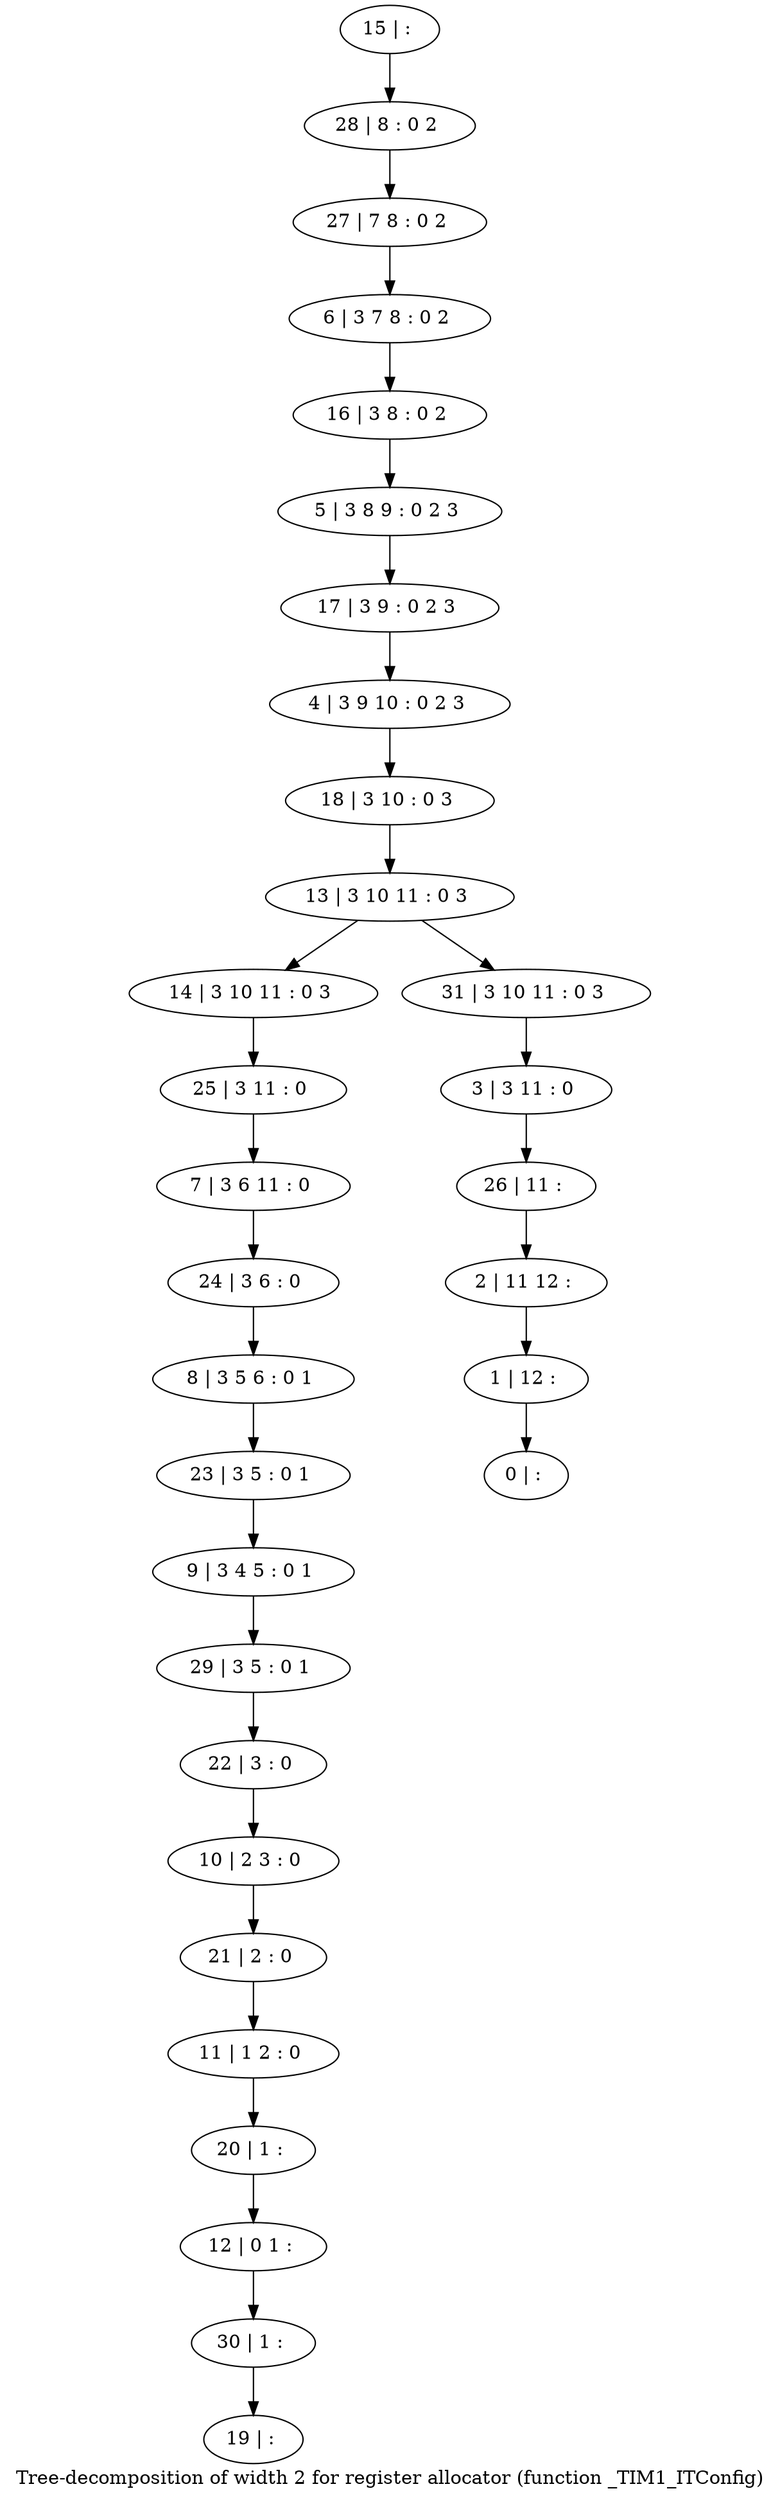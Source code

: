 digraph G {
graph [label="Tree-decomposition of width 2 for register allocator (function _TIM1_ITConfig)"]
0[label="0 | : "];
1[label="1 | 12 : "];
2[label="2 | 11 12 : "];
3[label="3 | 3 11 : 0 "];
4[label="4 | 3 9 10 : 0 2 3 "];
5[label="5 | 3 8 9 : 0 2 3 "];
6[label="6 | 3 7 8 : 0 2 "];
7[label="7 | 3 6 11 : 0 "];
8[label="8 | 3 5 6 : 0 1 "];
9[label="9 | 3 4 5 : 0 1 "];
10[label="10 | 2 3 : 0 "];
11[label="11 | 1 2 : 0 "];
12[label="12 | 0 1 : "];
13[label="13 | 3 10 11 : 0 3 "];
14[label="14 | 3 10 11 : 0 3 "];
15[label="15 | : "];
16[label="16 | 3 8 : 0 2 "];
17[label="17 | 3 9 : 0 2 3 "];
18[label="18 | 3 10 : 0 3 "];
19[label="19 | : "];
20[label="20 | 1 : "];
21[label="21 | 2 : 0 "];
22[label="22 | 3 : 0 "];
23[label="23 | 3 5 : 0 1 "];
24[label="24 | 3 6 : 0 "];
25[label="25 | 3 11 : 0 "];
26[label="26 | 11 : "];
27[label="27 | 7 8 : 0 2 "];
28[label="28 | 8 : 0 2 "];
29[label="29 | 3 5 : 0 1 "];
30[label="30 | 1 : "];
31[label="31 | 3 10 11 : 0 3 "];
20->12 ;
11->20 ;
21->11 ;
10->21 ;
22->10 ;
23->9 ;
8->23 ;
24->8 ;
7->24 ;
25->7 ;
14->25 ;
29->22 ;
9->29 ;
30->19 ;
12->30 ;
15->28 ;
28->27 ;
27->6 ;
6->16 ;
16->5 ;
5->17 ;
17->4 ;
4->18 ;
18->13 ;
3->26 ;
26->2 ;
2->1 ;
1->0 ;
31->3 ;
13->14 ;
13->31 ;
}
